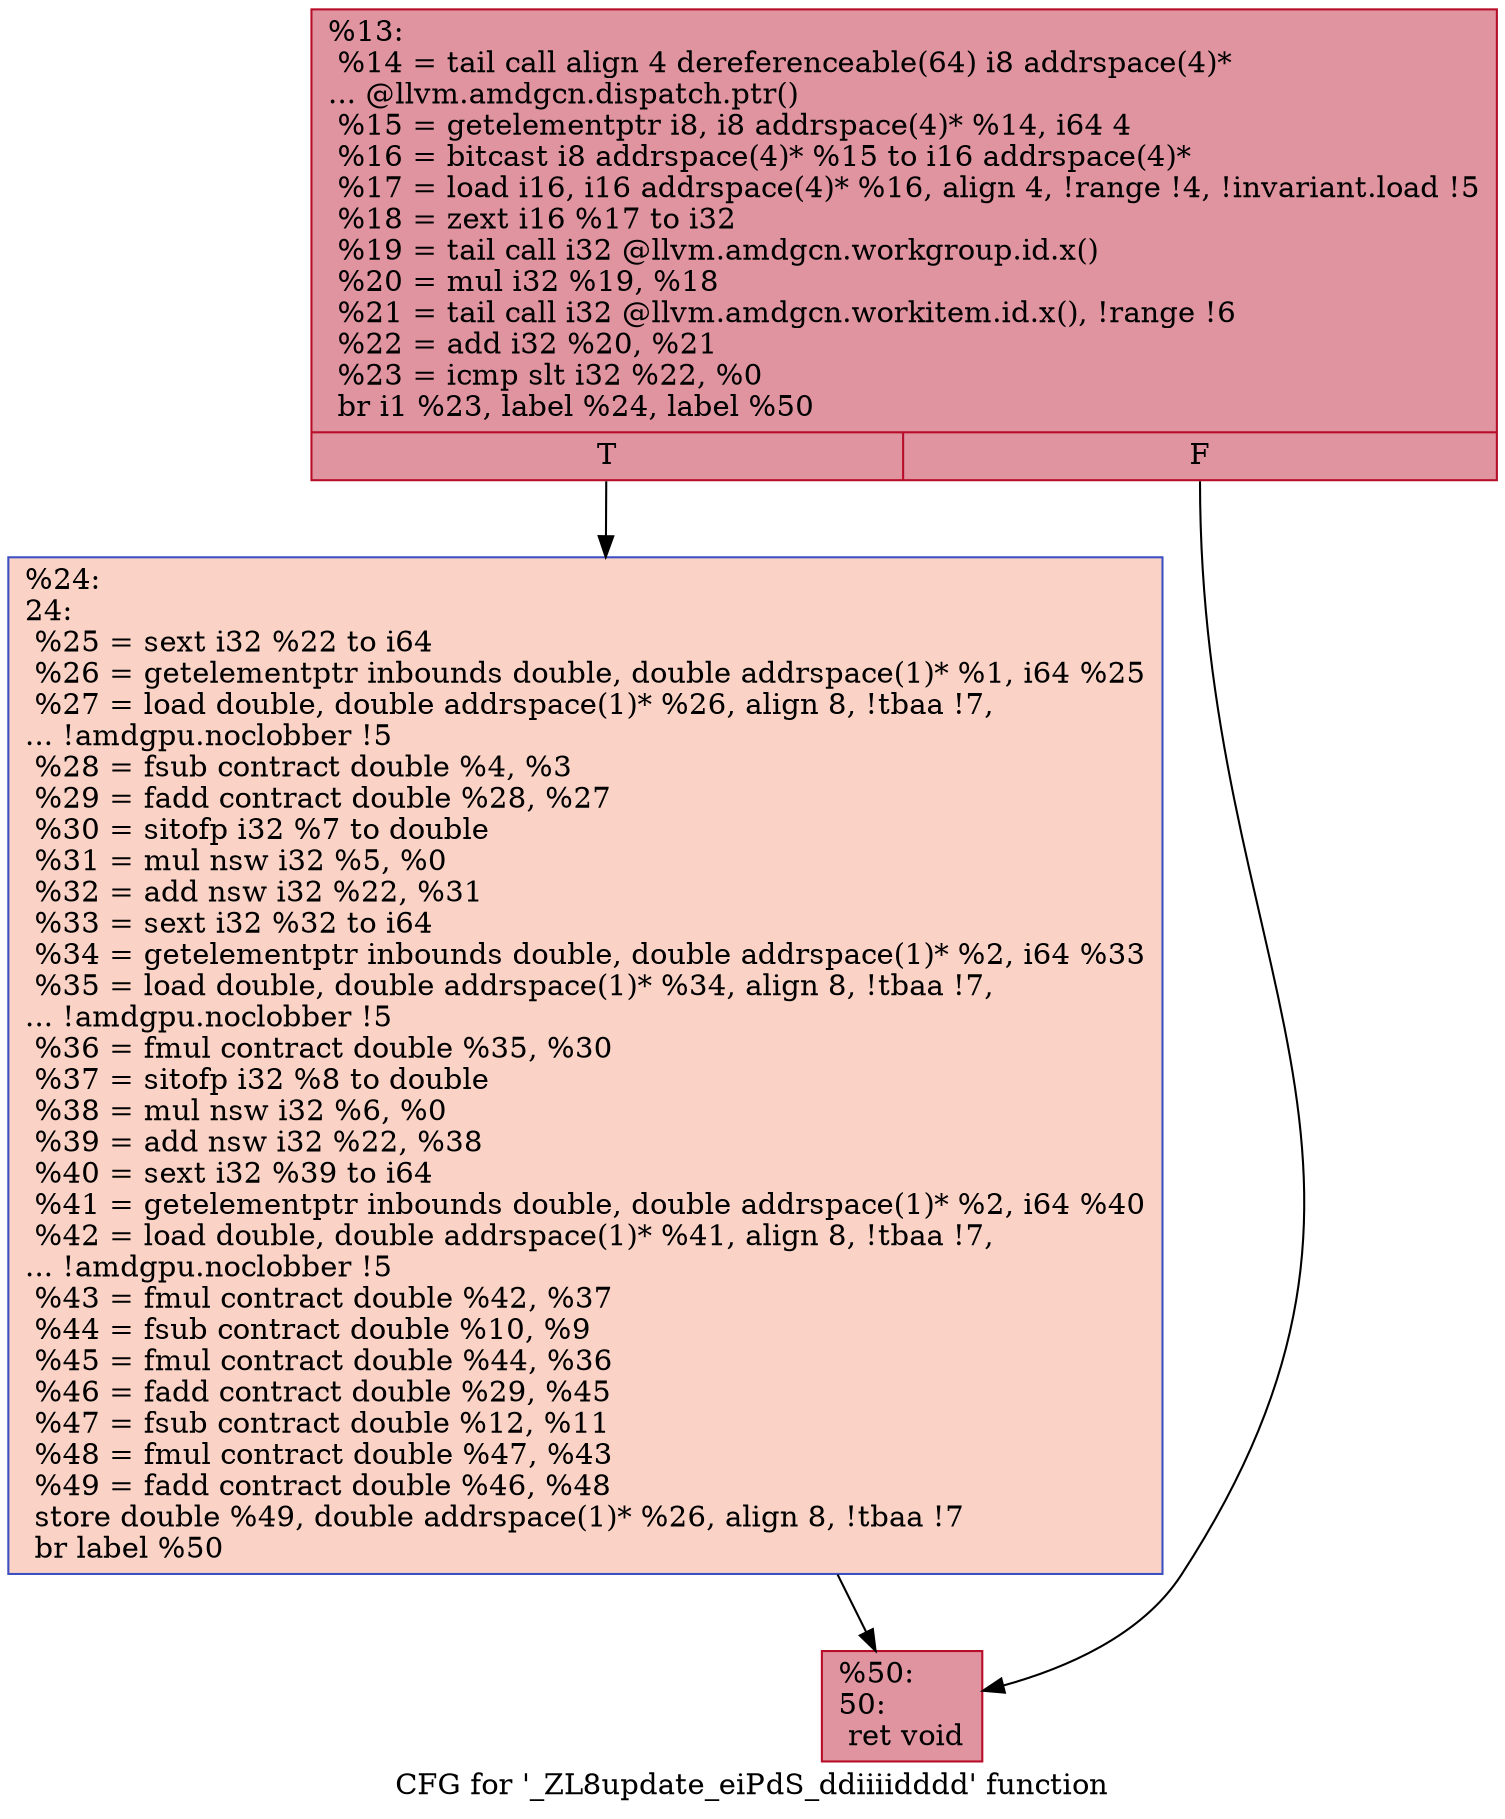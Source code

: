 digraph "CFG for '_ZL8update_eiPdS_ddiiiidddd' function" {
	label="CFG for '_ZL8update_eiPdS_ddiiiidddd' function";

	Node0x5e67b20 [shape=record,color="#b70d28ff", style=filled, fillcolor="#b70d2870",label="{%13:\l  %14 = tail call align 4 dereferenceable(64) i8 addrspace(4)*\l... @llvm.amdgcn.dispatch.ptr()\l  %15 = getelementptr i8, i8 addrspace(4)* %14, i64 4\l  %16 = bitcast i8 addrspace(4)* %15 to i16 addrspace(4)*\l  %17 = load i16, i16 addrspace(4)* %16, align 4, !range !4, !invariant.load !5\l  %18 = zext i16 %17 to i32\l  %19 = tail call i32 @llvm.amdgcn.workgroup.id.x()\l  %20 = mul i32 %19, %18\l  %21 = tail call i32 @llvm.amdgcn.workitem.id.x(), !range !6\l  %22 = add i32 %20, %21\l  %23 = icmp slt i32 %22, %0\l  br i1 %23, label %24, label %50\l|{<s0>T|<s1>F}}"];
	Node0x5e67b20:s0 -> Node0x5e6a630;
	Node0x5e67b20:s1 -> Node0x5e6a6c0;
	Node0x5e6a630 [shape=record,color="#3d50c3ff", style=filled, fillcolor="#f59c7d70",label="{%24:\l24:                                               \l  %25 = sext i32 %22 to i64\l  %26 = getelementptr inbounds double, double addrspace(1)* %1, i64 %25\l  %27 = load double, double addrspace(1)* %26, align 8, !tbaa !7,\l... !amdgpu.noclobber !5\l  %28 = fsub contract double %4, %3\l  %29 = fadd contract double %28, %27\l  %30 = sitofp i32 %7 to double\l  %31 = mul nsw i32 %5, %0\l  %32 = add nsw i32 %22, %31\l  %33 = sext i32 %32 to i64\l  %34 = getelementptr inbounds double, double addrspace(1)* %2, i64 %33\l  %35 = load double, double addrspace(1)* %34, align 8, !tbaa !7,\l... !amdgpu.noclobber !5\l  %36 = fmul contract double %35, %30\l  %37 = sitofp i32 %8 to double\l  %38 = mul nsw i32 %6, %0\l  %39 = add nsw i32 %22, %38\l  %40 = sext i32 %39 to i64\l  %41 = getelementptr inbounds double, double addrspace(1)* %2, i64 %40\l  %42 = load double, double addrspace(1)* %41, align 8, !tbaa !7,\l... !amdgpu.noclobber !5\l  %43 = fmul contract double %42, %37\l  %44 = fsub contract double %10, %9\l  %45 = fmul contract double %44, %36\l  %46 = fadd contract double %29, %45\l  %47 = fsub contract double %12, %11\l  %48 = fmul contract double %47, %43\l  %49 = fadd contract double %46, %48\l  store double %49, double addrspace(1)* %26, align 8, !tbaa !7\l  br label %50\l}"];
	Node0x5e6a630 -> Node0x5e6a6c0;
	Node0x5e6a6c0 [shape=record,color="#b70d28ff", style=filled, fillcolor="#b70d2870",label="{%50:\l50:                                               \l  ret void\l}"];
}
